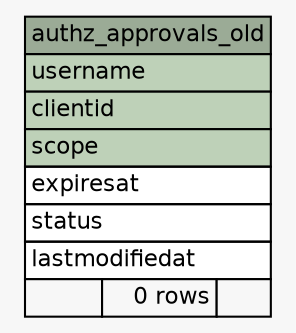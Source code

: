 // dot 2.36.0 on Mac OS X 10.9.2
// SchemaSpy rev 590
digraph "authz_approvals_old" {
  graph [
    rankdir="RL"
    bgcolor="#f7f7f7"
    nodesep="0.18"
    ranksep="0.46"
    fontname="Helvetica"
    fontsize="11"
  ];
  node [
    fontname="Helvetica"
    fontsize="11"
    shape="plaintext"
  ];
  edge [
    arrowsize="0.8"
  ];
  "authz_approvals_old" [
    label=<
    <TABLE BORDER="0" CELLBORDER="1" CELLSPACING="0" BGCOLOR="#ffffff">
      <TR><TD COLSPAN="3" BGCOLOR="#9bab96" ALIGN="CENTER">authz_approvals_old</TD></TR>
      <TR><TD PORT="username" COLSPAN="3" BGCOLOR="#bed1b8" ALIGN="LEFT">username</TD></TR>
      <TR><TD PORT="clientid" COLSPAN="3" BGCOLOR="#bed1b8" ALIGN="LEFT">clientid</TD></TR>
      <TR><TD PORT="scope" COLSPAN="3" BGCOLOR="#bed1b8" ALIGN="LEFT">scope</TD></TR>
      <TR><TD PORT="expiresat" COLSPAN="3" ALIGN="LEFT">expiresat</TD></TR>
      <TR><TD PORT="status" COLSPAN="3" ALIGN="LEFT">status</TD></TR>
      <TR><TD PORT="lastmodifiedat" COLSPAN="3" ALIGN="LEFT">lastmodifiedat</TD></TR>
      <TR><TD ALIGN="LEFT" BGCOLOR="#f7f7f7">  </TD><TD ALIGN="RIGHT" BGCOLOR="#f7f7f7">0 rows</TD><TD ALIGN="RIGHT" BGCOLOR="#f7f7f7">  </TD></TR>
    </TABLE>>
    URL="tables/authz_approvals_old.html"
    tooltip="authz_approvals_old"
  ];
}

